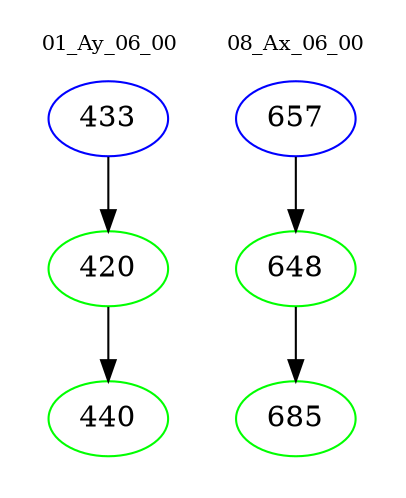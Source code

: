 digraph{
subgraph cluster_0 {
color = white
label = "01_Ay_06_00";
fontsize=10;
T0_433 [label="433", color="blue"]
T0_433 -> T0_420 [color="black"]
T0_420 [label="420", color="green"]
T0_420 -> T0_440 [color="black"]
T0_440 [label="440", color="green"]
}
subgraph cluster_1 {
color = white
label = "08_Ax_06_00";
fontsize=10;
T1_657 [label="657", color="blue"]
T1_657 -> T1_648 [color="black"]
T1_648 [label="648", color="green"]
T1_648 -> T1_685 [color="black"]
T1_685 [label="685", color="green"]
}
}
